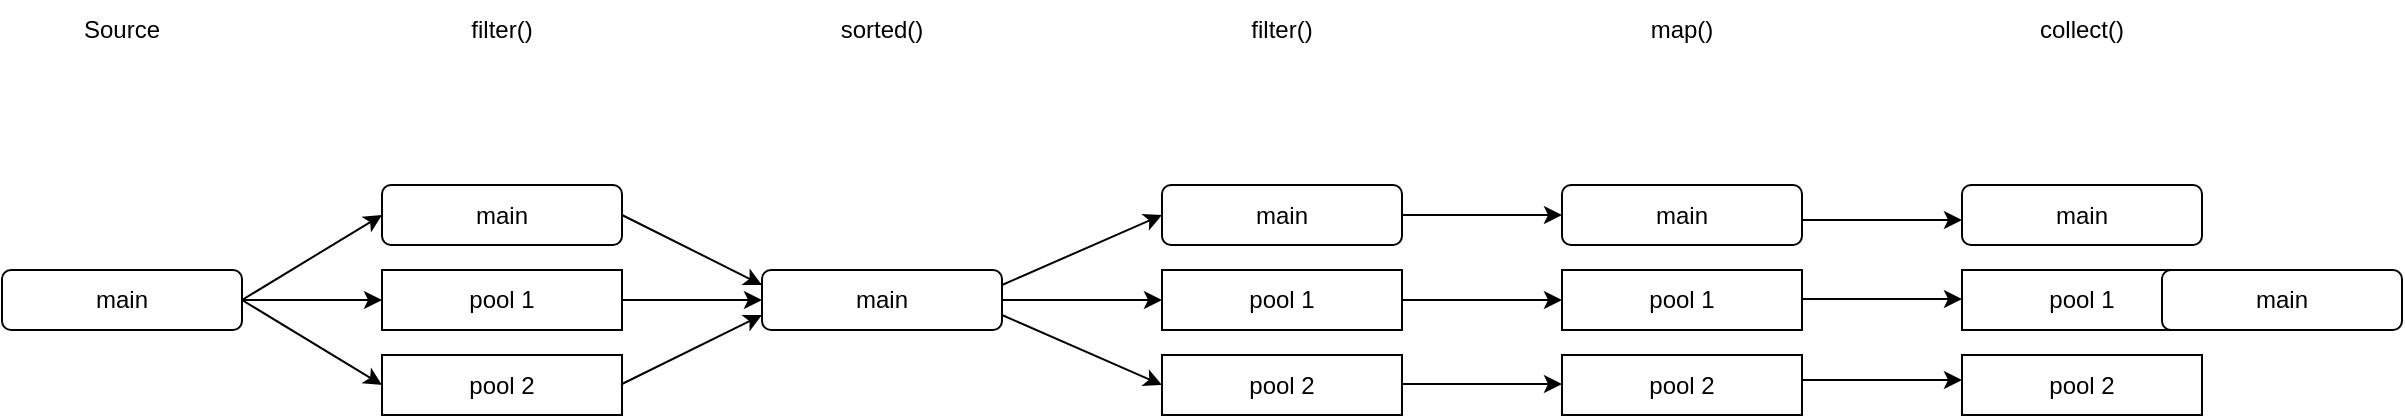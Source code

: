<mxfile version="27.0.6">
  <diagram name="Page-1" id="Hs9LTZwYpzH0yXpxF4pp">
    <mxGraphModel dx="1259" dy="830" grid="1" gridSize="10" guides="1" tooltips="1" connect="1" arrows="1" fold="1" page="1" pageScale="1" pageWidth="850" pageHeight="1100" math="0" shadow="0">
      <root>
        <mxCell id="0" />
        <mxCell id="1" parent="0" />
        <mxCell id="WTi3iTReONLzRy8DqS_g-2" value="main" style="rounded=1;whiteSpace=wrap;html=1;" vertex="1" parent="1">
          <mxGeometry x="210" y="222.5" width="120" height="30" as="geometry" />
        </mxCell>
        <mxCell id="WTi3iTReONLzRy8DqS_g-3" value="pool 1" style="rounded=0;whiteSpace=wrap;html=1;" vertex="1" parent="1">
          <mxGeometry x="210" y="265" width="120" height="30" as="geometry" />
        </mxCell>
        <mxCell id="WTi3iTReONLzRy8DqS_g-5" value="&lt;div&gt;Source&lt;/div&gt;" style="text;html=1;align=center;verticalAlign=middle;whiteSpace=wrap;rounded=0;" vertex="1" parent="1">
          <mxGeometry x="50" y="130" width="60" height="30" as="geometry" />
        </mxCell>
        <mxCell id="WTi3iTReONLzRy8DqS_g-6" value="filter()" style="text;html=1;align=center;verticalAlign=middle;whiteSpace=wrap;rounded=0;" vertex="1" parent="1">
          <mxGeometry x="240" y="130" width="60" height="30" as="geometry" />
        </mxCell>
        <mxCell id="WTi3iTReONLzRy8DqS_g-10" value="" style="endArrow=classic;html=1;rounded=0;exitX=1;exitY=0.5;exitDx=0;exitDy=0;entryX=0;entryY=0.5;entryDx=0;entryDy=0;" edge="1" parent="1" source="WTi3iTReONLzRy8DqS_g-16" target="WTi3iTReONLzRy8DqS_g-2">
          <mxGeometry width="50" height="50" relative="1" as="geometry">
            <mxPoint x="110" y="280" as="sourcePoint" />
            <mxPoint x="450" y="410" as="targetPoint" />
          </mxGeometry>
        </mxCell>
        <mxCell id="WTi3iTReONLzRy8DqS_g-13" value="" style="endArrow=classic;html=1;rounded=0;exitX=1;exitY=0.5;exitDx=0;exitDy=0;entryX=0;entryY=0.5;entryDx=0;entryDy=0;" edge="1" parent="1" source="WTi3iTReONLzRy8DqS_g-16" target="WTi3iTReONLzRy8DqS_g-15">
          <mxGeometry width="50" height="50" relative="1" as="geometry">
            <mxPoint x="110" y="280" as="sourcePoint" />
            <mxPoint x="180" y="325" as="targetPoint" />
          </mxGeometry>
        </mxCell>
        <mxCell id="WTi3iTReONLzRy8DqS_g-15" value="pool 2" style="rounded=0;whiteSpace=wrap;html=1;" vertex="1" parent="1">
          <mxGeometry x="210" y="307.5" width="120" height="30" as="geometry" />
        </mxCell>
        <mxCell id="WTi3iTReONLzRy8DqS_g-16" value="main" style="rounded=1;whiteSpace=wrap;html=1;" vertex="1" parent="1">
          <mxGeometry x="20" y="265" width="120" height="30" as="geometry" />
        </mxCell>
        <mxCell id="WTi3iTReONLzRy8DqS_g-19" value="main" style="rounded=1;whiteSpace=wrap;html=1;" vertex="1" parent="1">
          <mxGeometry x="400" y="265" width="120" height="30" as="geometry" />
        </mxCell>
        <mxCell id="WTi3iTReONLzRy8DqS_g-21" value="sorted()" style="text;html=1;align=center;verticalAlign=middle;whiteSpace=wrap;rounded=0;" vertex="1" parent="1">
          <mxGeometry x="430" y="130" width="60" height="30" as="geometry" />
        </mxCell>
        <mxCell id="WTi3iTReONLzRy8DqS_g-23" value="main" style="rounded=1;whiteSpace=wrap;html=1;" vertex="1" parent="1">
          <mxGeometry x="600" y="222.5" width="120" height="30" as="geometry" />
        </mxCell>
        <mxCell id="WTi3iTReONLzRy8DqS_g-24" value="pool 1" style="rounded=0;whiteSpace=wrap;html=1;" vertex="1" parent="1">
          <mxGeometry x="600" y="265" width="120" height="30" as="geometry" />
        </mxCell>
        <mxCell id="WTi3iTReONLzRy8DqS_g-25" value="filter()" style="text;html=1;align=center;verticalAlign=middle;whiteSpace=wrap;rounded=0;" vertex="1" parent="1">
          <mxGeometry x="630" y="130" width="60" height="30" as="geometry" />
        </mxCell>
        <mxCell id="WTi3iTReONLzRy8DqS_g-26" value="pool 2" style="rounded=0;whiteSpace=wrap;html=1;" vertex="1" parent="1">
          <mxGeometry x="600" y="307.5" width="120" height="30" as="geometry" />
        </mxCell>
        <mxCell id="WTi3iTReONLzRy8DqS_g-27" value="main" style="rounded=1;whiteSpace=wrap;html=1;" vertex="1" parent="1">
          <mxGeometry x="800" y="222.5" width="120" height="30" as="geometry" />
        </mxCell>
        <mxCell id="WTi3iTReONLzRy8DqS_g-28" value="pool 1" style="rounded=0;whiteSpace=wrap;html=1;" vertex="1" parent="1">
          <mxGeometry x="800" y="265" width="120" height="30" as="geometry" />
        </mxCell>
        <mxCell id="WTi3iTReONLzRy8DqS_g-29" value="map()" style="text;html=1;align=center;verticalAlign=middle;whiteSpace=wrap;rounded=0;" vertex="1" parent="1">
          <mxGeometry x="830" y="130" width="60" height="30" as="geometry" />
        </mxCell>
        <mxCell id="WTi3iTReONLzRy8DqS_g-30" value="pool 2" style="rounded=0;whiteSpace=wrap;html=1;" vertex="1" parent="1">
          <mxGeometry x="800" y="307.5" width="120" height="30" as="geometry" />
        </mxCell>
        <mxCell id="WTi3iTReONLzRy8DqS_g-31" value="" style="endArrow=classic;html=1;rounded=0;exitX=1;exitY=0.5;exitDx=0;exitDy=0;entryX=0;entryY=0.5;entryDx=0;entryDy=0;" edge="1" parent="1" source="WTi3iTReONLzRy8DqS_g-16" target="WTi3iTReONLzRy8DqS_g-3">
          <mxGeometry width="50" height="50" relative="1" as="geometry">
            <mxPoint x="110" y="280" as="sourcePoint" />
            <mxPoint x="450" y="410" as="targetPoint" />
          </mxGeometry>
        </mxCell>
        <mxCell id="WTi3iTReONLzRy8DqS_g-32" value="" style="endArrow=classic;html=1;rounded=0;exitX=1;exitY=0.5;exitDx=0;exitDy=0;entryX=0;entryY=0.75;entryDx=0;entryDy=0;" edge="1" parent="1" target="WTi3iTReONLzRy8DqS_g-19">
          <mxGeometry width="50" height="50" relative="1" as="geometry">
            <mxPoint x="330" y="322" as="sourcePoint" />
            <mxPoint x="400" y="280" as="targetPoint" />
          </mxGeometry>
        </mxCell>
        <mxCell id="WTi3iTReONLzRy8DqS_g-33" value="" style="endArrow=classic;html=1;rounded=0;exitX=1;exitY=0.5;exitDx=0;exitDy=0;entryX=0;entryY=0.5;entryDx=0;entryDy=0;" edge="1" parent="1" source="WTi3iTReONLzRy8DqS_g-3">
          <mxGeometry width="50" height="50" relative="1" as="geometry">
            <mxPoint x="330" y="322" as="sourcePoint" />
            <mxPoint x="400" y="280" as="targetPoint" />
          </mxGeometry>
        </mxCell>
        <mxCell id="WTi3iTReONLzRy8DqS_g-34" value="" style="endArrow=classic;html=1;rounded=0;exitX=1;exitY=0.5;exitDx=0;exitDy=0;entryX=0;entryY=0.25;entryDx=0;entryDy=0;" edge="1" parent="1" source="WTi3iTReONLzRy8DqS_g-2" target="WTi3iTReONLzRy8DqS_g-19">
          <mxGeometry width="50" height="50" relative="1" as="geometry">
            <mxPoint x="330" y="322" as="sourcePoint" />
            <mxPoint x="400" y="280" as="targetPoint" />
          </mxGeometry>
        </mxCell>
        <mxCell id="WTi3iTReONLzRy8DqS_g-35" value="main" style="rounded=1;whiteSpace=wrap;html=1;" vertex="1" parent="1">
          <mxGeometry x="1000" y="222.5" width="120" height="30" as="geometry" />
        </mxCell>
        <mxCell id="WTi3iTReONLzRy8DqS_g-36" value="pool 1" style="rounded=0;whiteSpace=wrap;html=1;" vertex="1" parent="1">
          <mxGeometry x="1000" y="265" width="120" height="30" as="geometry" />
        </mxCell>
        <mxCell id="WTi3iTReONLzRy8DqS_g-37" value="collect()" style="text;html=1;align=center;verticalAlign=middle;whiteSpace=wrap;rounded=0;" vertex="1" parent="1">
          <mxGeometry x="1030" y="130" width="60" height="30" as="geometry" />
        </mxCell>
        <mxCell id="WTi3iTReONLzRy8DqS_g-38" value="pool 2" style="rounded=0;whiteSpace=wrap;html=1;" vertex="1" parent="1">
          <mxGeometry x="1000" y="307.5" width="120" height="30" as="geometry" />
        </mxCell>
        <mxCell id="WTi3iTReONLzRy8DqS_g-39" value="main" style="rounded=1;whiteSpace=wrap;html=1;" vertex="1" parent="1">
          <mxGeometry x="1100" y="265" width="120" height="30" as="geometry" />
        </mxCell>
        <mxCell id="WTi3iTReONLzRy8DqS_g-40" value="" style="endArrow=classic;html=1;rounded=0;exitX=1;exitY=0.25;exitDx=0;exitDy=0;entryX=0;entryY=0.5;entryDx=0;entryDy=0;" edge="1" parent="1" source="WTi3iTReONLzRy8DqS_g-19" target="WTi3iTReONLzRy8DqS_g-23">
          <mxGeometry width="50" height="50" relative="1" as="geometry">
            <mxPoint x="500" y="220" as="sourcePoint" />
            <mxPoint x="570" y="255" as="targetPoint" />
          </mxGeometry>
        </mxCell>
        <mxCell id="WTi3iTReONLzRy8DqS_g-41" value="" style="endArrow=classic;html=1;rounded=0;exitX=1;exitY=0.5;exitDx=0;exitDy=0;entryX=0;entryY=0.5;entryDx=0;entryDy=0;" edge="1" parent="1" source="WTi3iTReONLzRy8DqS_g-19" target="WTi3iTReONLzRy8DqS_g-24">
          <mxGeometry width="50" height="50" relative="1" as="geometry">
            <mxPoint x="590" y="275" as="sourcePoint" />
            <mxPoint x="670" y="240" as="targetPoint" />
          </mxGeometry>
        </mxCell>
        <mxCell id="WTi3iTReONLzRy8DqS_g-43" value="" style="endArrow=classic;html=1;rounded=0;entryX=0;entryY=0.5;entryDx=0;entryDy=0;exitX=1;exitY=0.75;exitDx=0;exitDy=0;" edge="1" parent="1" source="WTi3iTReONLzRy8DqS_g-19" target="WTi3iTReONLzRy8DqS_g-26">
          <mxGeometry width="50" height="50" relative="1" as="geometry">
            <mxPoint x="570" y="310" as="sourcePoint" />
            <mxPoint x="670" y="280" as="targetPoint" />
          </mxGeometry>
        </mxCell>
        <mxCell id="WTi3iTReONLzRy8DqS_g-44" value="" style="endArrow=classic;html=1;rounded=0;exitX=1;exitY=0.5;exitDx=0;exitDy=0;entryX=0;entryY=0.5;entryDx=0;entryDy=0;" edge="1" parent="1" source="WTi3iTReONLzRy8DqS_g-23" target="WTi3iTReONLzRy8DqS_g-27">
          <mxGeometry width="50" height="50" relative="1" as="geometry">
            <mxPoint x="590" y="295" as="sourcePoint" />
            <mxPoint x="670" y="260" as="targetPoint" />
          </mxGeometry>
        </mxCell>
        <mxCell id="WTi3iTReONLzRy8DqS_g-45" value="" style="endArrow=classic;html=1;rounded=0;exitX=1;exitY=0.5;exitDx=0;exitDy=0;entryX=0;entryY=0.5;entryDx=0;entryDy=0;" edge="1" parent="1" source="WTi3iTReONLzRy8DqS_g-24" target="WTi3iTReONLzRy8DqS_g-28">
          <mxGeometry width="50" height="50" relative="1" as="geometry">
            <mxPoint x="770" y="260" as="sourcePoint" />
            <mxPoint x="850" y="260" as="targetPoint" />
          </mxGeometry>
        </mxCell>
        <mxCell id="WTi3iTReONLzRy8DqS_g-46" value="" style="endArrow=classic;html=1;rounded=0;exitX=1;exitY=0.5;exitDx=0;exitDy=0;entryX=0;entryY=0.5;entryDx=0;entryDy=0;" edge="1" parent="1">
          <mxGeometry width="50" height="50" relative="1" as="geometry">
            <mxPoint x="720" y="322" as="sourcePoint" />
            <mxPoint x="800" y="322" as="targetPoint" />
          </mxGeometry>
        </mxCell>
        <mxCell id="WTi3iTReONLzRy8DqS_g-48" value="" style="endArrow=classic;html=1;rounded=0;exitX=1;exitY=0.5;exitDx=0;exitDy=0;entryX=0;entryY=0.5;entryDx=0;entryDy=0;" edge="1" parent="1">
          <mxGeometry width="50" height="50" relative="1" as="geometry">
            <mxPoint x="920" y="240" as="sourcePoint" />
            <mxPoint x="1000" y="240" as="targetPoint" />
          </mxGeometry>
        </mxCell>
        <mxCell id="WTi3iTReONLzRy8DqS_g-49" value="" style="endArrow=classic;html=1;rounded=0;exitX=1;exitY=0.5;exitDx=0;exitDy=0;entryX=0;entryY=0.5;entryDx=0;entryDy=0;" edge="1" parent="1">
          <mxGeometry width="50" height="50" relative="1" as="geometry">
            <mxPoint x="920" y="279.5" as="sourcePoint" />
            <mxPoint x="1000" y="279.5" as="targetPoint" />
          </mxGeometry>
        </mxCell>
        <mxCell id="WTi3iTReONLzRy8DqS_g-50" value="" style="endArrow=classic;html=1;rounded=0;exitX=1;exitY=0.5;exitDx=0;exitDy=0;entryX=0;entryY=0.5;entryDx=0;entryDy=0;" edge="1" parent="1">
          <mxGeometry width="50" height="50" relative="1" as="geometry">
            <mxPoint x="920" y="320" as="sourcePoint" />
            <mxPoint x="1000" y="320" as="targetPoint" />
          </mxGeometry>
        </mxCell>
      </root>
    </mxGraphModel>
  </diagram>
</mxfile>

